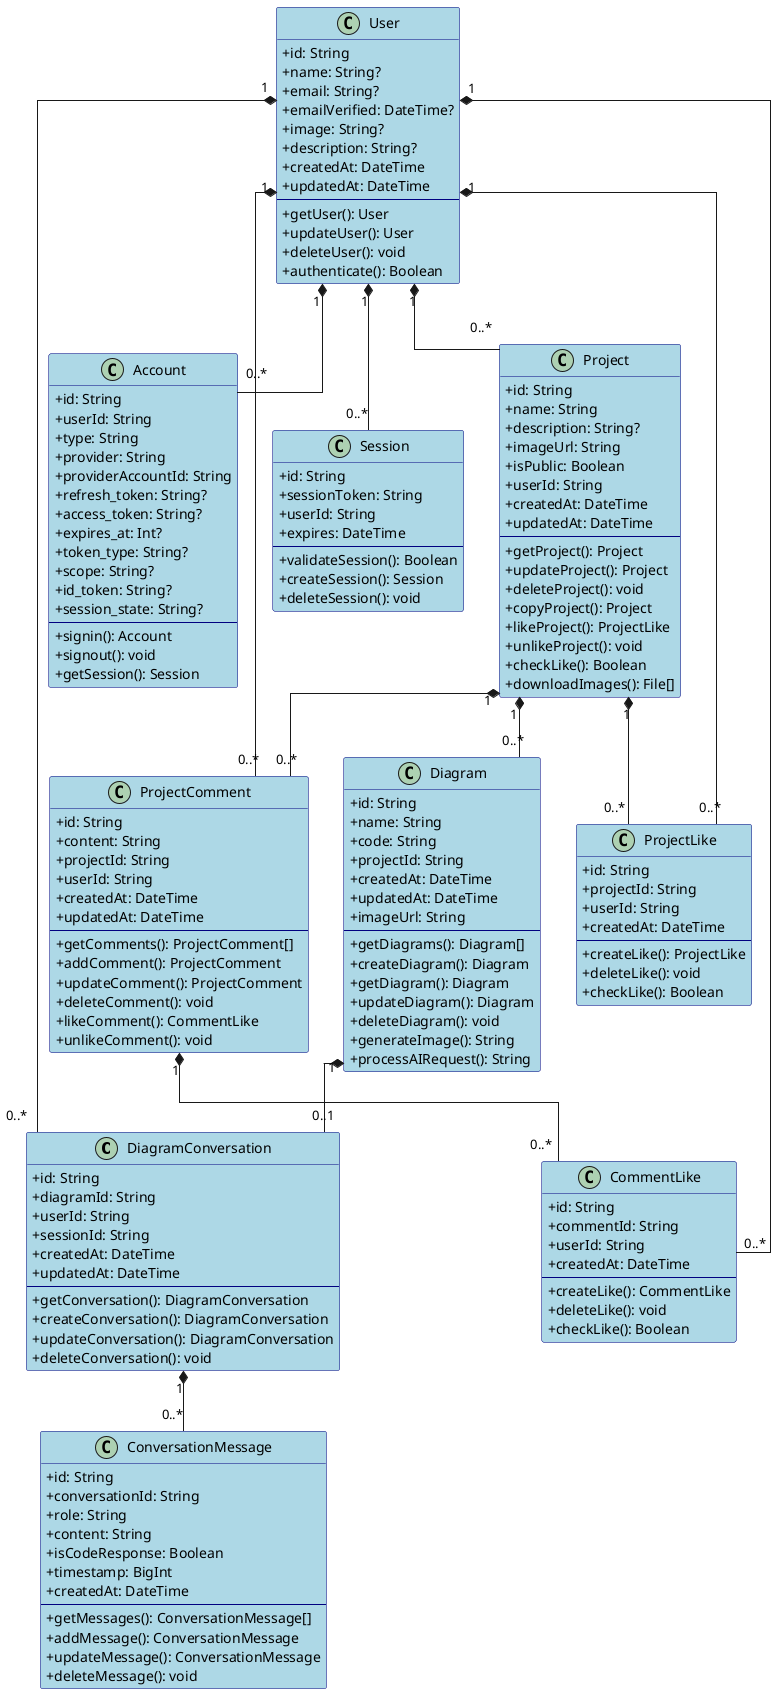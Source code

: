 @startuml
skinparam classAttributeIconSize 0
skinparam classBackgroundColor LightBlue
skinparam classBorderColor Navy
skinparam classFontColor Black
skinparam classFontSize 14
skinparam linetype ortho

class DiagramConversation {
    + id: String
    + diagramId: String
    + userId: String
    + sessionId: String
    + createdAt: DateTime
    + updatedAt: DateTime
    --
    + getConversation(): DiagramConversation
    + createConversation(): DiagramConversation
    + updateConversation(): DiagramConversation
    + deleteConversation(): void
}

class ConversationMessage {
    + id: String
    + conversationId: String
    + role: String
    + content: String
    + isCodeResponse: Boolean
    + timestamp: BigInt
    + createdAt: DateTime
    --
    + getMessages(): ConversationMessage[]
    + addMessage(): ConversationMessage
    + updateMessage(): ConversationMessage
    + deleteMessage(): void
}

class Account {
    + id: String
    + userId: String
    + type: String
    + provider: String
    + providerAccountId: String
    + refresh_token: String?
    + access_token: String?
    + expires_at: Int?
    + token_type: String?
    + scope: String?
    + id_token: String?
    + session_state: String?
    --
    + signin(): Account
    + signout(): void
    + getSession(): Session
}

class Session {
    + id: String
    + sessionToken: String
    + userId: String
    + expires: DateTime
    --
    + validateSession(): Boolean
    + createSession(): Session
    + deleteSession(): void
}

class User {
    + id: String
    + name: String?
    + email: String?
    + emailVerified: DateTime?
    + image: String?
    + description: String?
    + createdAt: DateTime
    + updatedAt: DateTime
    --
    + getUser(): User
    + updateUser(): User
    + deleteUser(): void
    + authenticate(): Boolean
}

class Project {
    + id: String
    + name: String
    + description: String?
    + imageUrl: String
    + isPublic: Boolean
    + userId: String
    + createdAt: DateTime
    + updatedAt: DateTime
    --
    + getProject(): Project
    + updateProject(): Project
    + deleteProject(): void
    + copyProject(): Project
    + likeProject(): ProjectLike
    + unlikeProject(): void
    + checkLike(): Boolean
    + downloadImages(): File[]
}

class Diagram {
    + id: String
    + name: String
    + code: String
    + projectId: String
    + createdAt: DateTime
    + updatedAt: DateTime
    + imageUrl: String
    --
    + getDiagrams(): Diagram[]
    + createDiagram(): Diagram
    + getDiagram(): Diagram
    + updateDiagram(): Diagram
    + deleteDiagram(): void
    + generateImage(): String
    + processAIRequest(): String
}

class ProjectComment {
    + id: String
    + content: String
    + projectId: String
    + userId: String
    + createdAt: DateTime
    + updatedAt: DateTime
    --
    + getComments(): ProjectComment[]
    + addComment(): ProjectComment
    + updateComment(): ProjectComment
    + deleteComment(): void
    + likeComment(): CommentLike
    + unlikeComment(): void
}

class ProjectLike {
    + id: String
    + projectId: String
    + userId: String
    + createdAt: DateTime
    --
    + createLike(): ProjectLike
    + deleteLike(): void
    + checkLike(): Boolean
}

class CommentLike {
    + id: String
    + commentId: String
    + userId: String
    + createdAt: DateTime
    --
    + createLike(): CommentLike
    + deleteLike(): void
    + checkLike(): Boolean
}

' Relationships based on Prisma schema
User "1" *-- "0..*" Account
User "1" *-- "0..*" Session
User "1" *-- "0..*" Project
User "1" *-- "0..*" ProjectComment
User "1" *-- "0..*" ProjectLike
User "1" *-- "0..*" CommentLike
User "1" *-- "0..*" DiagramConversation

Project "1" *-- "0..*" Diagram
Project "1" *-- "0..*" ProjectComment
Project "1" *-- "0..*" ProjectLike

DiagramConversation "1" *-- "0..*" ConversationMessage
Diagram "1" *-- "0..1" DiagramConversation

ProjectComment "1" *-- "0..*" CommentLike

@enduml